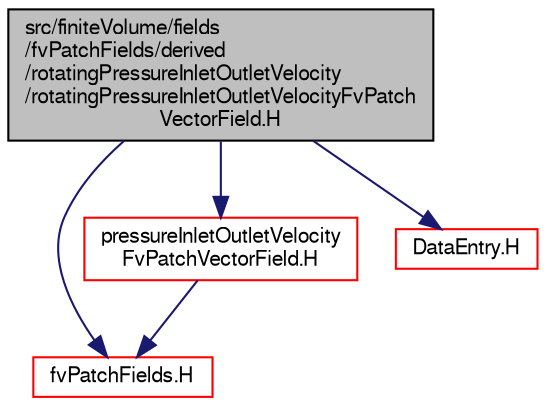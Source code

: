 digraph "src/finiteVolume/fields/fvPatchFields/derived/rotatingPressureInletOutletVelocity/rotatingPressureInletOutletVelocityFvPatchVectorField.H"
{
  bgcolor="transparent";
  edge [fontname="FreeSans",fontsize="10",labelfontname="FreeSans",labelfontsize="10"];
  node [fontname="FreeSans",fontsize="10",shape=record];
  Node0 [label="src/finiteVolume/fields\l/fvPatchFields/derived\l/rotatingPressureInletOutletVelocity\l/rotatingPressureInletOutletVelocityFvPatch\lVectorField.H",height=0.2,width=0.4,color="black", fillcolor="grey75", style="filled", fontcolor="black"];
  Node0 -> Node1 [color="midnightblue",fontsize="10",style="solid",fontname="FreeSans"];
  Node1 [label="fvPatchFields.H",height=0.2,width=0.4,color="red",URL="$a02477.html"];
  Node0 -> Node188 [color="midnightblue",fontsize="10",style="solid",fontname="FreeSans"];
  Node188 [label="pressureInletOutletVelocity\lFvPatchVectorField.H",height=0.2,width=0.4,color="red",URL="$a02186.html"];
  Node188 -> Node1 [color="midnightblue",fontsize="10",style="solid",fontname="FreeSans"];
  Node0 -> Node192 [color="midnightblue",fontsize="10",style="solid",fontname="FreeSans"];
  Node192 [label="DataEntry.H",height=0.2,width=0.4,color="red",URL="$a12242.html"];
}
